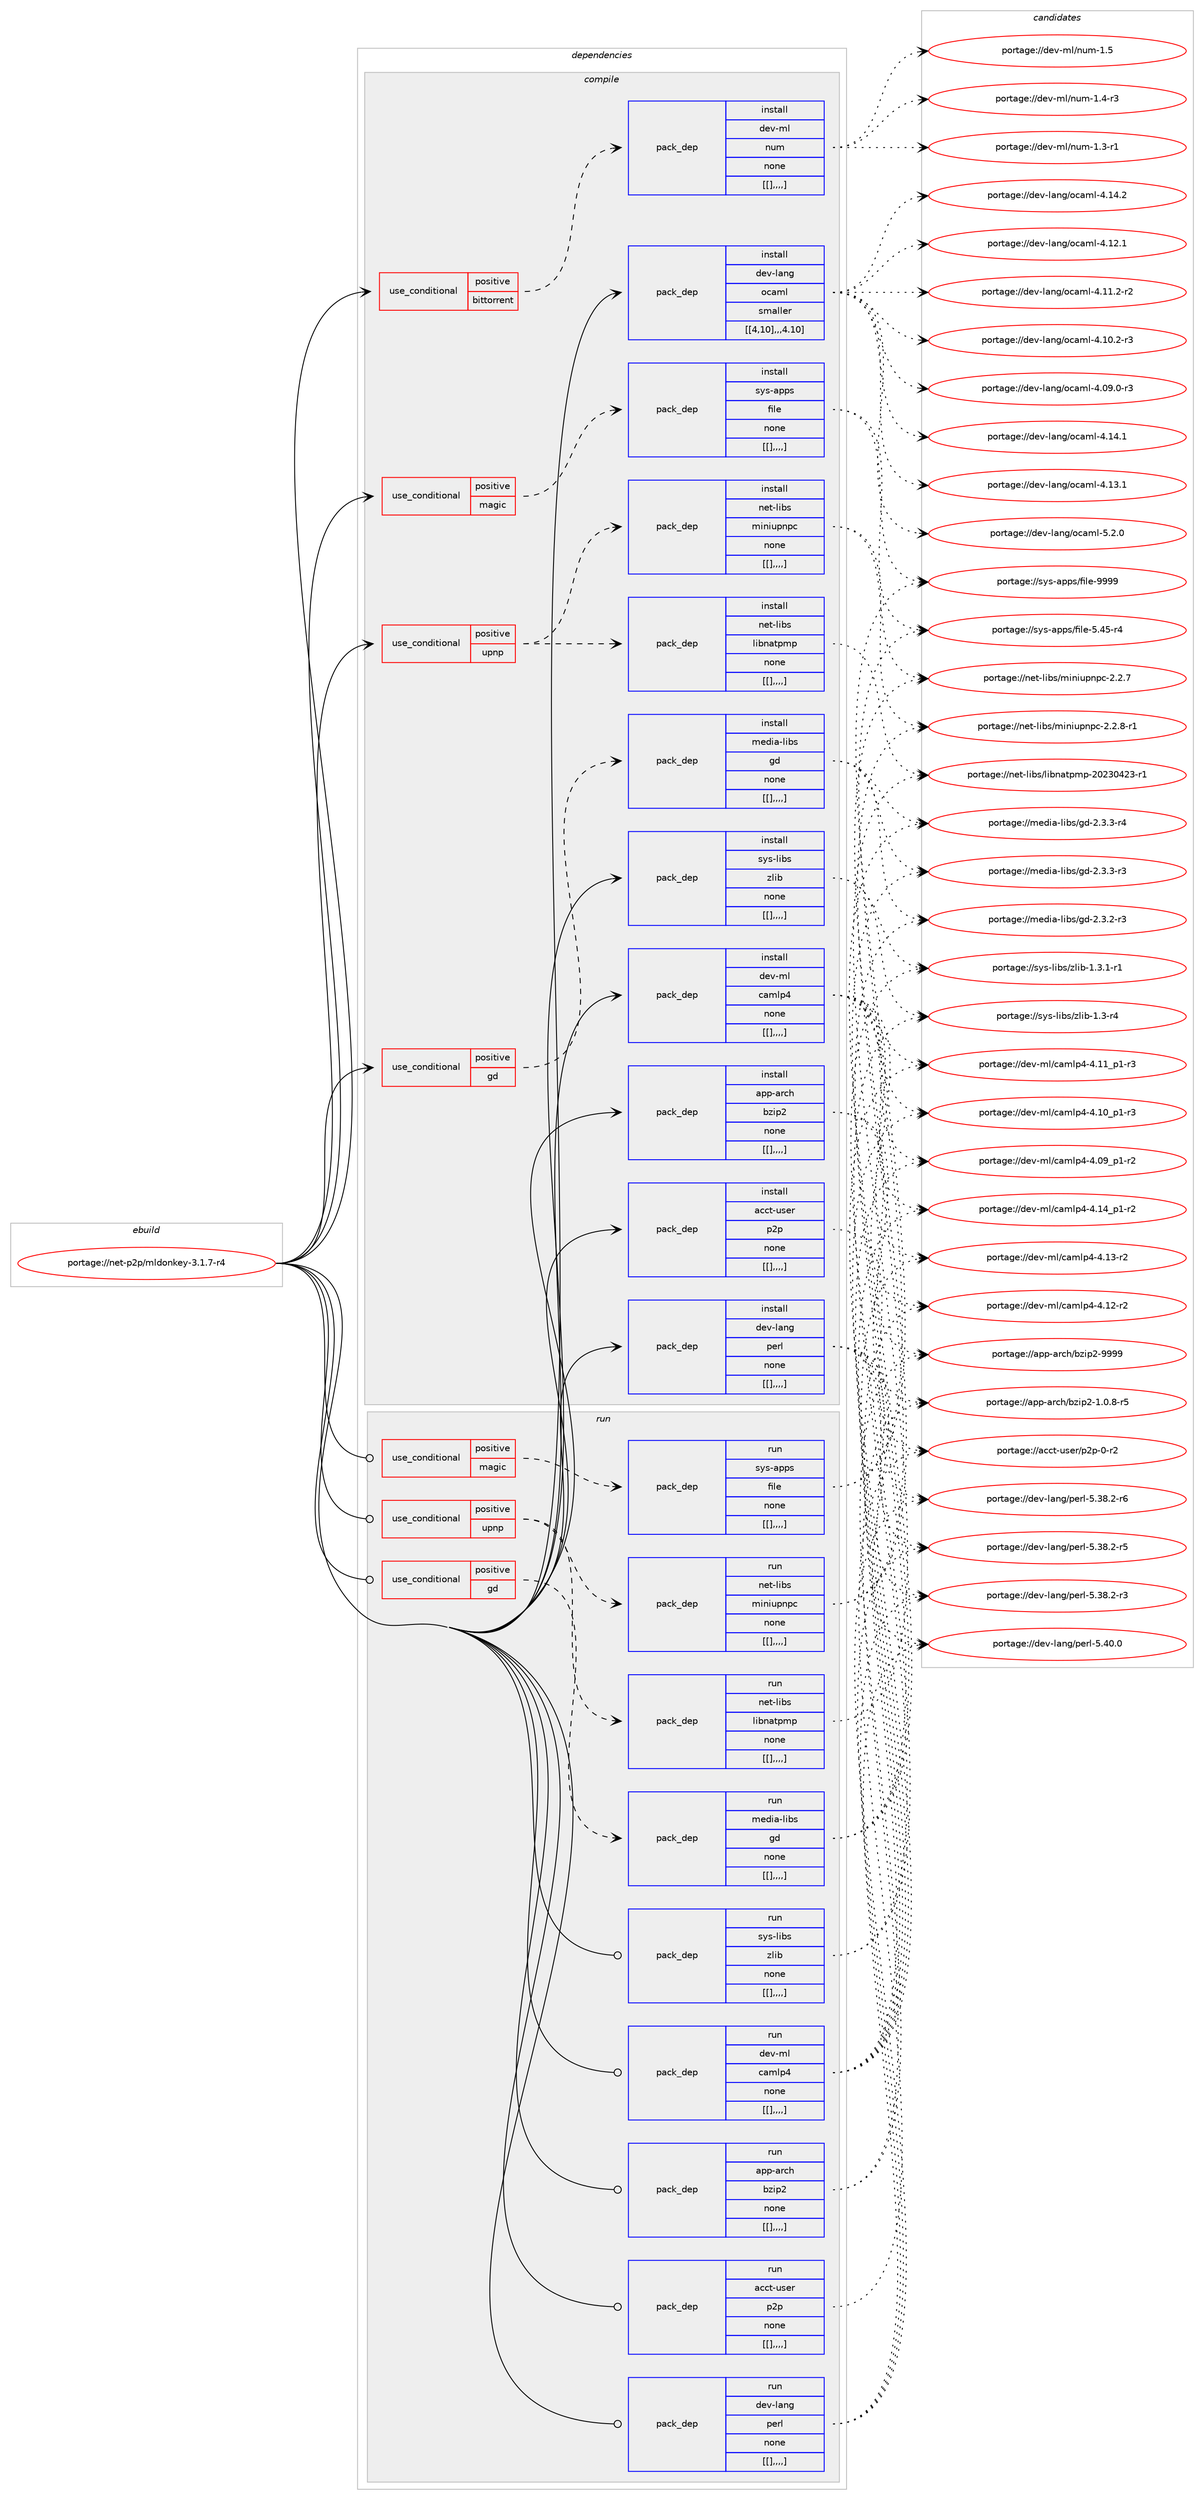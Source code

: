 digraph prolog {

# *************
# Graph options
# *************

newrank=true;
concentrate=true;
compound=true;
graph [rankdir=LR,fontname=Helvetica,fontsize=10,ranksep=1.5];#, ranksep=2.5, nodesep=0.2];
edge  [arrowhead=vee];
node  [fontname=Helvetica,fontsize=10];

# **********
# The ebuild
# **********

subgraph cluster_leftcol {
color=gray;
label=<<i>ebuild</i>>;
id [label="portage://net-p2p/mldonkey-3.1.7-r4", color=red, width=4, href="../net-p2p/mldonkey-3.1.7-r4.svg"];
}

# ****************
# The dependencies
# ****************

subgraph cluster_midcol {
color=gray;
label=<<i>dependencies</i>>;
subgraph cluster_compile {
fillcolor="#eeeeee";
style=filled;
label=<<i>compile</i>>;
subgraph cond104469 {
dependency397718 [label=<<TABLE BORDER="0" CELLBORDER="1" CELLSPACING="0" CELLPADDING="4"><TR><TD ROWSPAN="3" CELLPADDING="10">use_conditional</TD></TR><TR><TD>positive</TD></TR><TR><TD>bittorrent</TD></TR></TABLE>>, shape=none, color=red];
subgraph pack290345 {
dependency397719 [label=<<TABLE BORDER="0" CELLBORDER="1" CELLSPACING="0" CELLPADDING="4" WIDTH="220"><TR><TD ROWSPAN="6" CELLPADDING="30">pack_dep</TD></TR><TR><TD WIDTH="110">install</TD></TR><TR><TD>dev-ml</TD></TR><TR><TD>num</TD></TR><TR><TD>none</TD></TR><TR><TD>[[],,,,]</TD></TR></TABLE>>, shape=none, color=blue];
}
dependency397718:e -> dependency397719:w [weight=20,style="dashed",arrowhead="vee"];
}
id:e -> dependency397718:w [weight=20,style="solid",arrowhead="vee"];
subgraph cond104470 {
dependency397720 [label=<<TABLE BORDER="0" CELLBORDER="1" CELLSPACING="0" CELLPADDING="4"><TR><TD ROWSPAN="3" CELLPADDING="10">use_conditional</TD></TR><TR><TD>positive</TD></TR><TR><TD>gd</TD></TR></TABLE>>, shape=none, color=red];
subgraph pack290346 {
dependency397721 [label=<<TABLE BORDER="0" CELLBORDER="1" CELLSPACING="0" CELLPADDING="4" WIDTH="220"><TR><TD ROWSPAN="6" CELLPADDING="30">pack_dep</TD></TR><TR><TD WIDTH="110">install</TD></TR><TR><TD>media-libs</TD></TR><TR><TD>gd</TD></TR><TR><TD>none</TD></TR><TR><TD>[[],,,,]</TD></TR></TABLE>>, shape=none, color=blue];
}
dependency397720:e -> dependency397721:w [weight=20,style="dashed",arrowhead="vee"];
}
id:e -> dependency397720:w [weight=20,style="solid",arrowhead="vee"];
subgraph cond104471 {
dependency397722 [label=<<TABLE BORDER="0" CELLBORDER="1" CELLSPACING="0" CELLPADDING="4"><TR><TD ROWSPAN="3" CELLPADDING="10">use_conditional</TD></TR><TR><TD>positive</TD></TR><TR><TD>magic</TD></TR></TABLE>>, shape=none, color=red];
subgraph pack290347 {
dependency397723 [label=<<TABLE BORDER="0" CELLBORDER="1" CELLSPACING="0" CELLPADDING="4" WIDTH="220"><TR><TD ROWSPAN="6" CELLPADDING="30">pack_dep</TD></TR><TR><TD WIDTH="110">install</TD></TR><TR><TD>sys-apps</TD></TR><TR><TD>file</TD></TR><TR><TD>none</TD></TR><TR><TD>[[],,,,]</TD></TR></TABLE>>, shape=none, color=blue];
}
dependency397722:e -> dependency397723:w [weight=20,style="dashed",arrowhead="vee"];
}
id:e -> dependency397722:w [weight=20,style="solid",arrowhead="vee"];
subgraph cond104472 {
dependency397724 [label=<<TABLE BORDER="0" CELLBORDER="1" CELLSPACING="0" CELLPADDING="4"><TR><TD ROWSPAN="3" CELLPADDING="10">use_conditional</TD></TR><TR><TD>positive</TD></TR><TR><TD>upnp</TD></TR></TABLE>>, shape=none, color=red];
subgraph pack290348 {
dependency397725 [label=<<TABLE BORDER="0" CELLBORDER="1" CELLSPACING="0" CELLPADDING="4" WIDTH="220"><TR><TD ROWSPAN="6" CELLPADDING="30">pack_dep</TD></TR><TR><TD WIDTH="110">install</TD></TR><TR><TD>net-libs</TD></TR><TR><TD>libnatpmp</TD></TR><TR><TD>none</TD></TR><TR><TD>[[],,,,]</TD></TR></TABLE>>, shape=none, color=blue];
}
dependency397724:e -> dependency397725:w [weight=20,style="dashed",arrowhead="vee"];
subgraph pack290349 {
dependency397726 [label=<<TABLE BORDER="0" CELLBORDER="1" CELLSPACING="0" CELLPADDING="4" WIDTH="220"><TR><TD ROWSPAN="6" CELLPADDING="30">pack_dep</TD></TR><TR><TD WIDTH="110">install</TD></TR><TR><TD>net-libs</TD></TR><TR><TD>miniupnpc</TD></TR><TR><TD>none</TD></TR><TR><TD>[[],,,,]</TD></TR></TABLE>>, shape=none, color=blue];
}
dependency397724:e -> dependency397726:w [weight=20,style="dashed",arrowhead="vee"];
}
id:e -> dependency397724:w [weight=20,style="solid",arrowhead="vee"];
subgraph pack290350 {
dependency397727 [label=<<TABLE BORDER="0" CELLBORDER="1" CELLSPACING="0" CELLPADDING="4" WIDTH="220"><TR><TD ROWSPAN="6" CELLPADDING="30">pack_dep</TD></TR><TR><TD WIDTH="110">install</TD></TR><TR><TD>acct-user</TD></TR><TR><TD>p2p</TD></TR><TR><TD>none</TD></TR><TR><TD>[[],,,,]</TD></TR></TABLE>>, shape=none, color=blue];
}
id:e -> dependency397727:w [weight=20,style="solid",arrowhead="vee"];
subgraph pack290351 {
dependency397728 [label=<<TABLE BORDER="0" CELLBORDER="1" CELLSPACING="0" CELLPADDING="4" WIDTH="220"><TR><TD ROWSPAN="6" CELLPADDING="30">pack_dep</TD></TR><TR><TD WIDTH="110">install</TD></TR><TR><TD>app-arch</TD></TR><TR><TD>bzip2</TD></TR><TR><TD>none</TD></TR><TR><TD>[[],,,,]</TD></TR></TABLE>>, shape=none, color=blue];
}
id:e -> dependency397728:w [weight=20,style="solid",arrowhead="vee"];
subgraph pack290352 {
dependency397729 [label=<<TABLE BORDER="0" CELLBORDER="1" CELLSPACING="0" CELLPADDING="4" WIDTH="220"><TR><TD ROWSPAN="6" CELLPADDING="30">pack_dep</TD></TR><TR><TD WIDTH="110">install</TD></TR><TR><TD>dev-lang</TD></TR><TR><TD>ocaml</TD></TR><TR><TD>smaller</TD></TR><TR><TD>[[4,10],,,4.10]</TD></TR></TABLE>>, shape=none, color=blue];
}
id:e -> dependency397729:w [weight=20,style="solid",arrowhead="vee"];
subgraph pack290353 {
dependency397730 [label=<<TABLE BORDER="0" CELLBORDER="1" CELLSPACING="0" CELLPADDING="4" WIDTH="220"><TR><TD ROWSPAN="6" CELLPADDING="30">pack_dep</TD></TR><TR><TD WIDTH="110">install</TD></TR><TR><TD>dev-lang</TD></TR><TR><TD>perl</TD></TR><TR><TD>none</TD></TR><TR><TD>[[],,,,]</TD></TR></TABLE>>, shape=none, color=blue];
}
id:e -> dependency397730:w [weight=20,style="solid",arrowhead="vee"];
subgraph pack290354 {
dependency397731 [label=<<TABLE BORDER="0" CELLBORDER="1" CELLSPACING="0" CELLPADDING="4" WIDTH="220"><TR><TD ROWSPAN="6" CELLPADDING="30">pack_dep</TD></TR><TR><TD WIDTH="110">install</TD></TR><TR><TD>dev-ml</TD></TR><TR><TD>camlp4</TD></TR><TR><TD>none</TD></TR><TR><TD>[[],,,,]</TD></TR></TABLE>>, shape=none, color=blue];
}
id:e -> dependency397731:w [weight=20,style="solid",arrowhead="vee"];
subgraph pack290355 {
dependency397732 [label=<<TABLE BORDER="0" CELLBORDER="1" CELLSPACING="0" CELLPADDING="4" WIDTH="220"><TR><TD ROWSPAN="6" CELLPADDING="30">pack_dep</TD></TR><TR><TD WIDTH="110">install</TD></TR><TR><TD>sys-libs</TD></TR><TR><TD>zlib</TD></TR><TR><TD>none</TD></TR><TR><TD>[[],,,,]</TD></TR></TABLE>>, shape=none, color=blue];
}
id:e -> dependency397732:w [weight=20,style="solid",arrowhead="vee"];
}
subgraph cluster_compileandrun {
fillcolor="#eeeeee";
style=filled;
label=<<i>compile and run</i>>;
}
subgraph cluster_run {
fillcolor="#eeeeee";
style=filled;
label=<<i>run</i>>;
subgraph cond104473 {
dependency397733 [label=<<TABLE BORDER="0" CELLBORDER="1" CELLSPACING="0" CELLPADDING="4"><TR><TD ROWSPAN="3" CELLPADDING="10">use_conditional</TD></TR><TR><TD>positive</TD></TR><TR><TD>gd</TD></TR></TABLE>>, shape=none, color=red];
subgraph pack290356 {
dependency397734 [label=<<TABLE BORDER="0" CELLBORDER="1" CELLSPACING="0" CELLPADDING="4" WIDTH="220"><TR><TD ROWSPAN="6" CELLPADDING="30">pack_dep</TD></TR><TR><TD WIDTH="110">run</TD></TR><TR><TD>media-libs</TD></TR><TR><TD>gd</TD></TR><TR><TD>none</TD></TR><TR><TD>[[],,,,]</TD></TR></TABLE>>, shape=none, color=blue];
}
dependency397733:e -> dependency397734:w [weight=20,style="dashed",arrowhead="vee"];
}
id:e -> dependency397733:w [weight=20,style="solid",arrowhead="odot"];
subgraph cond104474 {
dependency397735 [label=<<TABLE BORDER="0" CELLBORDER="1" CELLSPACING="0" CELLPADDING="4"><TR><TD ROWSPAN="3" CELLPADDING="10">use_conditional</TD></TR><TR><TD>positive</TD></TR><TR><TD>magic</TD></TR></TABLE>>, shape=none, color=red];
subgraph pack290357 {
dependency397736 [label=<<TABLE BORDER="0" CELLBORDER="1" CELLSPACING="0" CELLPADDING="4" WIDTH="220"><TR><TD ROWSPAN="6" CELLPADDING="30">pack_dep</TD></TR><TR><TD WIDTH="110">run</TD></TR><TR><TD>sys-apps</TD></TR><TR><TD>file</TD></TR><TR><TD>none</TD></TR><TR><TD>[[],,,,]</TD></TR></TABLE>>, shape=none, color=blue];
}
dependency397735:e -> dependency397736:w [weight=20,style="dashed",arrowhead="vee"];
}
id:e -> dependency397735:w [weight=20,style="solid",arrowhead="odot"];
subgraph cond104475 {
dependency397737 [label=<<TABLE BORDER="0" CELLBORDER="1" CELLSPACING="0" CELLPADDING="4"><TR><TD ROWSPAN="3" CELLPADDING="10">use_conditional</TD></TR><TR><TD>positive</TD></TR><TR><TD>upnp</TD></TR></TABLE>>, shape=none, color=red];
subgraph pack290358 {
dependency397738 [label=<<TABLE BORDER="0" CELLBORDER="1" CELLSPACING="0" CELLPADDING="4" WIDTH="220"><TR><TD ROWSPAN="6" CELLPADDING="30">pack_dep</TD></TR><TR><TD WIDTH="110">run</TD></TR><TR><TD>net-libs</TD></TR><TR><TD>libnatpmp</TD></TR><TR><TD>none</TD></TR><TR><TD>[[],,,,]</TD></TR></TABLE>>, shape=none, color=blue];
}
dependency397737:e -> dependency397738:w [weight=20,style="dashed",arrowhead="vee"];
subgraph pack290359 {
dependency397739 [label=<<TABLE BORDER="0" CELLBORDER="1" CELLSPACING="0" CELLPADDING="4" WIDTH="220"><TR><TD ROWSPAN="6" CELLPADDING="30">pack_dep</TD></TR><TR><TD WIDTH="110">run</TD></TR><TR><TD>net-libs</TD></TR><TR><TD>miniupnpc</TD></TR><TR><TD>none</TD></TR><TR><TD>[[],,,,]</TD></TR></TABLE>>, shape=none, color=blue];
}
dependency397737:e -> dependency397739:w [weight=20,style="dashed",arrowhead="vee"];
}
id:e -> dependency397737:w [weight=20,style="solid",arrowhead="odot"];
subgraph pack290360 {
dependency397740 [label=<<TABLE BORDER="0" CELLBORDER="1" CELLSPACING="0" CELLPADDING="4" WIDTH="220"><TR><TD ROWSPAN="6" CELLPADDING="30">pack_dep</TD></TR><TR><TD WIDTH="110">run</TD></TR><TR><TD>acct-user</TD></TR><TR><TD>p2p</TD></TR><TR><TD>none</TD></TR><TR><TD>[[],,,,]</TD></TR></TABLE>>, shape=none, color=blue];
}
id:e -> dependency397740:w [weight=20,style="solid",arrowhead="odot"];
subgraph pack290361 {
dependency397741 [label=<<TABLE BORDER="0" CELLBORDER="1" CELLSPACING="0" CELLPADDING="4" WIDTH="220"><TR><TD ROWSPAN="6" CELLPADDING="30">pack_dep</TD></TR><TR><TD WIDTH="110">run</TD></TR><TR><TD>app-arch</TD></TR><TR><TD>bzip2</TD></TR><TR><TD>none</TD></TR><TR><TD>[[],,,,]</TD></TR></TABLE>>, shape=none, color=blue];
}
id:e -> dependency397741:w [weight=20,style="solid",arrowhead="odot"];
subgraph pack290362 {
dependency397742 [label=<<TABLE BORDER="0" CELLBORDER="1" CELLSPACING="0" CELLPADDING="4" WIDTH="220"><TR><TD ROWSPAN="6" CELLPADDING="30">pack_dep</TD></TR><TR><TD WIDTH="110">run</TD></TR><TR><TD>dev-lang</TD></TR><TR><TD>perl</TD></TR><TR><TD>none</TD></TR><TR><TD>[[],,,,]</TD></TR></TABLE>>, shape=none, color=blue];
}
id:e -> dependency397742:w [weight=20,style="solid",arrowhead="odot"];
subgraph pack290363 {
dependency397743 [label=<<TABLE BORDER="0" CELLBORDER="1" CELLSPACING="0" CELLPADDING="4" WIDTH="220"><TR><TD ROWSPAN="6" CELLPADDING="30">pack_dep</TD></TR><TR><TD WIDTH="110">run</TD></TR><TR><TD>dev-ml</TD></TR><TR><TD>camlp4</TD></TR><TR><TD>none</TD></TR><TR><TD>[[],,,,]</TD></TR></TABLE>>, shape=none, color=blue];
}
id:e -> dependency397743:w [weight=20,style="solid",arrowhead="odot"];
subgraph pack290364 {
dependency397744 [label=<<TABLE BORDER="0" CELLBORDER="1" CELLSPACING="0" CELLPADDING="4" WIDTH="220"><TR><TD ROWSPAN="6" CELLPADDING="30">pack_dep</TD></TR><TR><TD WIDTH="110">run</TD></TR><TR><TD>sys-libs</TD></TR><TR><TD>zlib</TD></TR><TR><TD>none</TD></TR><TR><TD>[[],,,,]</TD></TR></TABLE>>, shape=none, color=blue];
}
id:e -> dependency397744:w [weight=20,style="solid",arrowhead="odot"];
}
}

# **************
# The candidates
# **************

subgraph cluster_choices {
rank=same;
color=gray;
label=<<i>candidates</i>>;

subgraph choice290345 {
color=black;
nodesep=1;
choice100101118451091084711011710945494653 [label="portage://dev-ml/num-1.5", color=red, width=4,href="../dev-ml/num-1.5.svg"];
choice1001011184510910847110117109454946524511451 [label="portage://dev-ml/num-1.4-r3", color=red, width=4,href="../dev-ml/num-1.4-r3.svg"];
choice1001011184510910847110117109454946514511449 [label="portage://dev-ml/num-1.3-r1", color=red, width=4,href="../dev-ml/num-1.3-r1.svg"];
dependency397719:e -> choice100101118451091084711011710945494653:w [style=dotted,weight="100"];
dependency397719:e -> choice1001011184510910847110117109454946524511451:w [style=dotted,weight="100"];
dependency397719:e -> choice1001011184510910847110117109454946514511449:w [style=dotted,weight="100"];
}
subgraph choice290346 {
color=black;
nodesep=1;
choice109101100105974510810598115471031004550465146514511452 [label="portage://media-libs/gd-2.3.3-r4", color=red, width=4,href="../media-libs/gd-2.3.3-r4.svg"];
choice109101100105974510810598115471031004550465146514511451 [label="portage://media-libs/gd-2.3.3-r3", color=red, width=4,href="../media-libs/gd-2.3.3-r3.svg"];
choice109101100105974510810598115471031004550465146504511451 [label="portage://media-libs/gd-2.3.2-r3", color=red, width=4,href="../media-libs/gd-2.3.2-r3.svg"];
dependency397721:e -> choice109101100105974510810598115471031004550465146514511452:w [style=dotted,weight="100"];
dependency397721:e -> choice109101100105974510810598115471031004550465146514511451:w [style=dotted,weight="100"];
dependency397721:e -> choice109101100105974510810598115471031004550465146504511451:w [style=dotted,weight="100"];
}
subgraph choice290347 {
color=black;
nodesep=1;
choice1151211154597112112115471021051081014557575757 [label="portage://sys-apps/file-9999", color=red, width=4,href="../sys-apps/file-9999.svg"];
choice11512111545971121121154710210510810145534652534511452 [label="portage://sys-apps/file-5.45-r4", color=red, width=4,href="../sys-apps/file-5.45-r4.svg"];
dependency397723:e -> choice1151211154597112112115471021051081014557575757:w [style=dotted,weight="100"];
dependency397723:e -> choice11512111545971121121154710210510810145534652534511452:w [style=dotted,weight="100"];
}
subgraph choice290348 {
color=black;
nodesep=1;
choice11010111645108105981154710810598110971161121091124550485051485250514511449 [label="portage://net-libs/libnatpmp-20230423-r1", color=red, width=4,href="../net-libs/libnatpmp-20230423-r1.svg"];
dependency397725:e -> choice11010111645108105981154710810598110971161121091124550485051485250514511449:w [style=dotted,weight="100"];
}
subgraph choice290349 {
color=black;
nodesep=1;
choice110101116451081059811547109105110105117112110112994550465046564511449 [label="portage://net-libs/miniupnpc-2.2.8-r1", color=red, width=4,href="../net-libs/miniupnpc-2.2.8-r1.svg"];
choice11010111645108105981154710910511010511711211011299455046504655 [label="portage://net-libs/miniupnpc-2.2.7", color=red, width=4,href="../net-libs/miniupnpc-2.2.7.svg"];
dependency397726:e -> choice110101116451081059811547109105110105117112110112994550465046564511449:w [style=dotted,weight="100"];
dependency397726:e -> choice11010111645108105981154710910511010511711211011299455046504655:w [style=dotted,weight="100"];
}
subgraph choice290350 {
color=black;
nodesep=1;
choice97999911645117115101114471125011245484511450 [label="portage://acct-user/p2p-0-r2", color=red, width=4,href="../acct-user/p2p-0-r2.svg"];
dependency397727:e -> choice97999911645117115101114471125011245484511450:w [style=dotted,weight="100"];
}
subgraph choice290351 {
color=black;
nodesep=1;
choice971121124597114991044798122105112504557575757 [label="portage://app-arch/bzip2-9999", color=red, width=4,href="../app-arch/bzip2-9999.svg"];
choice971121124597114991044798122105112504549464846564511453 [label="portage://app-arch/bzip2-1.0.8-r5", color=red, width=4,href="../app-arch/bzip2-1.0.8-r5.svg"];
dependency397728:e -> choice971121124597114991044798122105112504557575757:w [style=dotted,weight="100"];
dependency397728:e -> choice971121124597114991044798122105112504549464846564511453:w [style=dotted,weight="100"];
}
subgraph choice290352 {
color=black;
nodesep=1;
choice1001011184510897110103471119997109108455346504648 [label="portage://dev-lang/ocaml-5.2.0", color=red, width=4,href="../dev-lang/ocaml-5.2.0.svg"];
choice100101118451089711010347111999710910845524649524650 [label="portage://dev-lang/ocaml-4.14.2", color=red, width=4,href="../dev-lang/ocaml-4.14.2.svg"];
choice100101118451089711010347111999710910845524649524649 [label="portage://dev-lang/ocaml-4.14.1", color=red, width=4,href="../dev-lang/ocaml-4.14.1.svg"];
choice100101118451089711010347111999710910845524649514649 [label="portage://dev-lang/ocaml-4.13.1", color=red, width=4,href="../dev-lang/ocaml-4.13.1.svg"];
choice100101118451089711010347111999710910845524649504649 [label="portage://dev-lang/ocaml-4.12.1", color=red, width=4,href="../dev-lang/ocaml-4.12.1.svg"];
choice1001011184510897110103471119997109108455246494946504511450 [label="portage://dev-lang/ocaml-4.11.2-r2", color=red, width=4,href="../dev-lang/ocaml-4.11.2-r2.svg"];
choice1001011184510897110103471119997109108455246494846504511451 [label="portage://dev-lang/ocaml-4.10.2-r3", color=red, width=4,href="../dev-lang/ocaml-4.10.2-r3.svg"];
choice1001011184510897110103471119997109108455246485746484511451 [label="portage://dev-lang/ocaml-4.09.0-r3", color=red, width=4,href="../dev-lang/ocaml-4.09.0-r3.svg"];
dependency397729:e -> choice1001011184510897110103471119997109108455346504648:w [style=dotted,weight="100"];
dependency397729:e -> choice100101118451089711010347111999710910845524649524650:w [style=dotted,weight="100"];
dependency397729:e -> choice100101118451089711010347111999710910845524649524649:w [style=dotted,weight="100"];
dependency397729:e -> choice100101118451089711010347111999710910845524649514649:w [style=dotted,weight="100"];
dependency397729:e -> choice100101118451089711010347111999710910845524649504649:w [style=dotted,weight="100"];
dependency397729:e -> choice1001011184510897110103471119997109108455246494946504511450:w [style=dotted,weight="100"];
dependency397729:e -> choice1001011184510897110103471119997109108455246494846504511451:w [style=dotted,weight="100"];
dependency397729:e -> choice1001011184510897110103471119997109108455246485746484511451:w [style=dotted,weight="100"];
}
subgraph choice290353 {
color=black;
nodesep=1;
choice10010111845108971101034711210111410845534652484648 [label="portage://dev-lang/perl-5.40.0", color=red, width=4,href="../dev-lang/perl-5.40.0.svg"];
choice100101118451089711010347112101114108455346515646504511454 [label="portage://dev-lang/perl-5.38.2-r6", color=red, width=4,href="../dev-lang/perl-5.38.2-r6.svg"];
choice100101118451089711010347112101114108455346515646504511453 [label="portage://dev-lang/perl-5.38.2-r5", color=red, width=4,href="../dev-lang/perl-5.38.2-r5.svg"];
choice100101118451089711010347112101114108455346515646504511451 [label="portage://dev-lang/perl-5.38.2-r3", color=red, width=4,href="../dev-lang/perl-5.38.2-r3.svg"];
dependency397730:e -> choice10010111845108971101034711210111410845534652484648:w [style=dotted,weight="100"];
dependency397730:e -> choice100101118451089711010347112101114108455346515646504511454:w [style=dotted,weight="100"];
dependency397730:e -> choice100101118451089711010347112101114108455346515646504511453:w [style=dotted,weight="100"];
dependency397730:e -> choice100101118451089711010347112101114108455346515646504511451:w [style=dotted,weight="100"];
}
subgraph choice290354 {
color=black;
nodesep=1;
choice1001011184510910847999710910811252455246495295112494511450 [label="portage://dev-ml/camlp4-4.14_p1-r2", color=red, width=4,href="../dev-ml/camlp4-4.14_p1-r2.svg"];
choice100101118451091084799971091081125245524649514511450 [label="portage://dev-ml/camlp4-4.13-r2", color=red, width=4,href="../dev-ml/camlp4-4.13-r2.svg"];
choice100101118451091084799971091081125245524649504511450 [label="portage://dev-ml/camlp4-4.12-r2", color=red, width=4,href="../dev-ml/camlp4-4.12-r2.svg"];
choice1001011184510910847999710910811252455246494995112494511451 [label="portage://dev-ml/camlp4-4.11_p1-r3", color=red, width=4,href="../dev-ml/camlp4-4.11_p1-r3.svg"];
choice1001011184510910847999710910811252455246494895112494511451 [label="portage://dev-ml/camlp4-4.10_p1-r3", color=red, width=4,href="../dev-ml/camlp4-4.10_p1-r3.svg"];
choice1001011184510910847999710910811252455246485795112494511450 [label="portage://dev-ml/camlp4-4.09_p1-r2", color=red, width=4,href="../dev-ml/camlp4-4.09_p1-r2.svg"];
dependency397731:e -> choice1001011184510910847999710910811252455246495295112494511450:w [style=dotted,weight="100"];
dependency397731:e -> choice100101118451091084799971091081125245524649514511450:w [style=dotted,weight="100"];
dependency397731:e -> choice100101118451091084799971091081125245524649504511450:w [style=dotted,weight="100"];
dependency397731:e -> choice1001011184510910847999710910811252455246494995112494511451:w [style=dotted,weight="100"];
dependency397731:e -> choice1001011184510910847999710910811252455246494895112494511451:w [style=dotted,weight="100"];
dependency397731:e -> choice1001011184510910847999710910811252455246485795112494511450:w [style=dotted,weight="100"];
}
subgraph choice290355 {
color=black;
nodesep=1;
choice115121115451081059811547122108105984549465146494511449 [label="portage://sys-libs/zlib-1.3.1-r1", color=red, width=4,href="../sys-libs/zlib-1.3.1-r1.svg"];
choice11512111545108105981154712210810598454946514511452 [label="portage://sys-libs/zlib-1.3-r4", color=red, width=4,href="../sys-libs/zlib-1.3-r4.svg"];
dependency397732:e -> choice115121115451081059811547122108105984549465146494511449:w [style=dotted,weight="100"];
dependency397732:e -> choice11512111545108105981154712210810598454946514511452:w [style=dotted,weight="100"];
}
subgraph choice290356 {
color=black;
nodesep=1;
choice109101100105974510810598115471031004550465146514511452 [label="portage://media-libs/gd-2.3.3-r4", color=red, width=4,href="../media-libs/gd-2.3.3-r4.svg"];
choice109101100105974510810598115471031004550465146514511451 [label="portage://media-libs/gd-2.3.3-r3", color=red, width=4,href="../media-libs/gd-2.3.3-r3.svg"];
choice109101100105974510810598115471031004550465146504511451 [label="portage://media-libs/gd-2.3.2-r3", color=red, width=4,href="../media-libs/gd-2.3.2-r3.svg"];
dependency397734:e -> choice109101100105974510810598115471031004550465146514511452:w [style=dotted,weight="100"];
dependency397734:e -> choice109101100105974510810598115471031004550465146514511451:w [style=dotted,weight="100"];
dependency397734:e -> choice109101100105974510810598115471031004550465146504511451:w [style=dotted,weight="100"];
}
subgraph choice290357 {
color=black;
nodesep=1;
choice1151211154597112112115471021051081014557575757 [label="portage://sys-apps/file-9999", color=red, width=4,href="../sys-apps/file-9999.svg"];
choice11512111545971121121154710210510810145534652534511452 [label="portage://sys-apps/file-5.45-r4", color=red, width=4,href="../sys-apps/file-5.45-r4.svg"];
dependency397736:e -> choice1151211154597112112115471021051081014557575757:w [style=dotted,weight="100"];
dependency397736:e -> choice11512111545971121121154710210510810145534652534511452:w [style=dotted,weight="100"];
}
subgraph choice290358 {
color=black;
nodesep=1;
choice11010111645108105981154710810598110971161121091124550485051485250514511449 [label="portage://net-libs/libnatpmp-20230423-r1", color=red, width=4,href="../net-libs/libnatpmp-20230423-r1.svg"];
dependency397738:e -> choice11010111645108105981154710810598110971161121091124550485051485250514511449:w [style=dotted,weight="100"];
}
subgraph choice290359 {
color=black;
nodesep=1;
choice110101116451081059811547109105110105117112110112994550465046564511449 [label="portage://net-libs/miniupnpc-2.2.8-r1", color=red, width=4,href="../net-libs/miniupnpc-2.2.8-r1.svg"];
choice11010111645108105981154710910511010511711211011299455046504655 [label="portage://net-libs/miniupnpc-2.2.7", color=red, width=4,href="../net-libs/miniupnpc-2.2.7.svg"];
dependency397739:e -> choice110101116451081059811547109105110105117112110112994550465046564511449:w [style=dotted,weight="100"];
dependency397739:e -> choice11010111645108105981154710910511010511711211011299455046504655:w [style=dotted,weight="100"];
}
subgraph choice290360 {
color=black;
nodesep=1;
choice97999911645117115101114471125011245484511450 [label="portage://acct-user/p2p-0-r2", color=red, width=4,href="../acct-user/p2p-0-r2.svg"];
dependency397740:e -> choice97999911645117115101114471125011245484511450:w [style=dotted,weight="100"];
}
subgraph choice290361 {
color=black;
nodesep=1;
choice971121124597114991044798122105112504557575757 [label="portage://app-arch/bzip2-9999", color=red, width=4,href="../app-arch/bzip2-9999.svg"];
choice971121124597114991044798122105112504549464846564511453 [label="portage://app-arch/bzip2-1.0.8-r5", color=red, width=4,href="../app-arch/bzip2-1.0.8-r5.svg"];
dependency397741:e -> choice971121124597114991044798122105112504557575757:w [style=dotted,weight="100"];
dependency397741:e -> choice971121124597114991044798122105112504549464846564511453:w [style=dotted,weight="100"];
}
subgraph choice290362 {
color=black;
nodesep=1;
choice10010111845108971101034711210111410845534652484648 [label="portage://dev-lang/perl-5.40.0", color=red, width=4,href="../dev-lang/perl-5.40.0.svg"];
choice100101118451089711010347112101114108455346515646504511454 [label="portage://dev-lang/perl-5.38.2-r6", color=red, width=4,href="../dev-lang/perl-5.38.2-r6.svg"];
choice100101118451089711010347112101114108455346515646504511453 [label="portage://dev-lang/perl-5.38.2-r5", color=red, width=4,href="../dev-lang/perl-5.38.2-r5.svg"];
choice100101118451089711010347112101114108455346515646504511451 [label="portage://dev-lang/perl-5.38.2-r3", color=red, width=4,href="../dev-lang/perl-5.38.2-r3.svg"];
dependency397742:e -> choice10010111845108971101034711210111410845534652484648:w [style=dotted,weight="100"];
dependency397742:e -> choice100101118451089711010347112101114108455346515646504511454:w [style=dotted,weight="100"];
dependency397742:e -> choice100101118451089711010347112101114108455346515646504511453:w [style=dotted,weight="100"];
dependency397742:e -> choice100101118451089711010347112101114108455346515646504511451:w [style=dotted,weight="100"];
}
subgraph choice290363 {
color=black;
nodesep=1;
choice1001011184510910847999710910811252455246495295112494511450 [label="portage://dev-ml/camlp4-4.14_p1-r2", color=red, width=4,href="../dev-ml/camlp4-4.14_p1-r2.svg"];
choice100101118451091084799971091081125245524649514511450 [label="portage://dev-ml/camlp4-4.13-r2", color=red, width=4,href="../dev-ml/camlp4-4.13-r2.svg"];
choice100101118451091084799971091081125245524649504511450 [label="portage://dev-ml/camlp4-4.12-r2", color=red, width=4,href="../dev-ml/camlp4-4.12-r2.svg"];
choice1001011184510910847999710910811252455246494995112494511451 [label="portage://dev-ml/camlp4-4.11_p1-r3", color=red, width=4,href="../dev-ml/camlp4-4.11_p1-r3.svg"];
choice1001011184510910847999710910811252455246494895112494511451 [label="portage://dev-ml/camlp4-4.10_p1-r3", color=red, width=4,href="../dev-ml/camlp4-4.10_p1-r3.svg"];
choice1001011184510910847999710910811252455246485795112494511450 [label="portage://dev-ml/camlp4-4.09_p1-r2", color=red, width=4,href="../dev-ml/camlp4-4.09_p1-r2.svg"];
dependency397743:e -> choice1001011184510910847999710910811252455246495295112494511450:w [style=dotted,weight="100"];
dependency397743:e -> choice100101118451091084799971091081125245524649514511450:w [style=dotted,weight="100"];
dependency397743:e -> choice100101118451091084799971091081125245524649504511450:w [style=dotted,weight="100"];
dependency397743:e -> choice1001011184510910847999710910811252455246494995112494511451:w [style=dotted,weight="100"];
dependency397743:e -> choice1001011184510910847999710910811252455246494895112494511451:w [style=dotted,weight="100"];
dependency397743:e -> choice1001011184510910847999710910811252455246485795112494511450:w [style=dotted,weight="100"];
}
subgraph choice290364 {
color=black;
nodesep=1;
choice115121115451081059811547122108105984549465146494511449 [label="portage://sys-libs/zlib-1.3.1-r1", color=red, width=4,href="../sys-libs/zlib-1.3.1-r1.svg"];
choice11512111545108105981154712210810598454946514511452 [label="portage://sys-libs/zlib-1.3-r4", color=red, width=4,href="../sys-libs/zlib-1.3-r4.svg"];
dependency397744:e -> choice115121115451081059811547122108105984549465146494511449:w [style=dotted,weight="100"];
dependency397744:e -> choice11512111545108105981154712210810598454946514511452:w [style=dotted,weight="100"];
}
}

}
